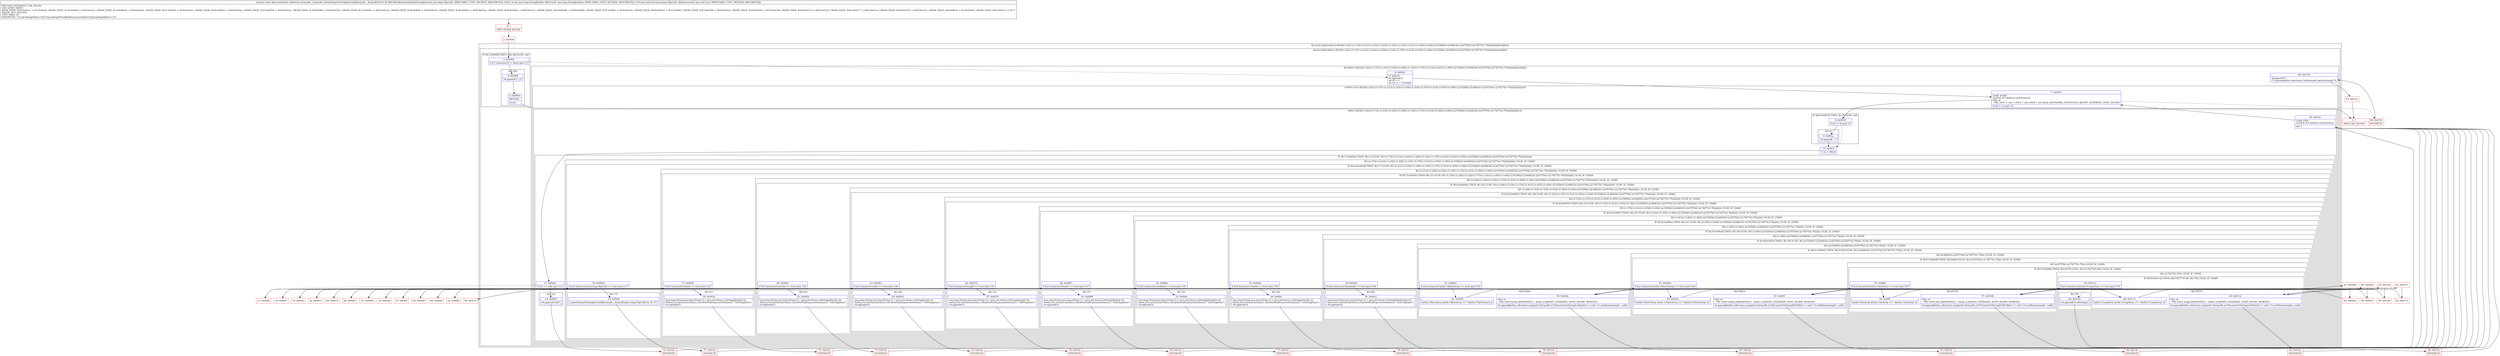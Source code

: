 digraph "CFG forkotlin.collections.ArraysKt__ArraysKt.contentDeepToStringInternal$ArraysKt__ArraysKt([Ljava\/lang\/Object;Ljava\/lang\/StringBuilder;Ljava\/util\/List;)V" {
subgraph cluster_Region_1441639644 {
label = "R(1:(2:(2:3|4)|(3:6|(4:(1:9)|10|(1:12)(1:(1:17)(1:(1:21)(1:(1:25)(1:(1:29)(1:(1:33)(1:(1:37)(1:(1:41)(1:(1:45)(1:(1:49)(1:(2:53|56)(1:(2:60|63)(1:(2:67|70)(1:(2:74|77)(1:79))))))))))))))|14)|82)))";
node [shape=record,color=blue];
subgraph cluster_Region_1029228495 {
label = "R(2:(2:3|4)|(3:6|(4:(1:9)|10|(1:12)(1:(1:17)(1:(1:21)(1:(1:25)(1:(1:29)(1:(1:33)(1:(1:37)(1:(1:41)(1:(1:45)(1:(1:49)(1:(2:53|56)(1:(2:60|63)(1:(2:67|70)(1:(2:74|77)(1:79))))))))))))))|14)|82))";
node [shape=record,color=blue];
subgraph cluster_IfRegion_822106544 {
label = "IF [B:3:0x0004] THEN: R(2:3|4) ELSE: null";
node [shape=record,color=blue];
Node_3 [shape=record,label="{3\:\ 0x0004|if (r7.contains(r5) != false) goto L3\l}"];
subgraph cluster_Region_2034816855 {
label = "R(2:3|4)";
node [shape=record,color=blue];
Node_4 [shape=record,label="{4\:\ 0x0006|r6.append(\"[...]\")\l}"];
Node_5 [shape=record,label="{5\:\ 0x000b|RETURN\l|return\l}"];
}
}
subgraph cluster_Region_2138639188 {
label = "R(3:6|(4:(1:9)|10|(1:12)(1:(1:17)(1:(1:21)(1:(1:25)(1:(1:29)(1:(1:33)(1:(1:37)(1:(1:41)(1:(1:45)(1:(1:49)(1:(2:53|56)(1:(2:60|63)(1:(2:67|70)(1:(2:74|77)(1:79))))))))))))))|14)|82)";
node [shape=record,color=blue];
Node_6 [shape=record,label="{6\:\ 0x000c|r7.add(r5)\lr6.append('[')\lint r0 = 0\lint int r1 = r5.length\l}"];
subgraph cluster_LoopRegion_678891564 {
label = "LOOP:0: (4:(1:9)|10|(1:12)(1:(1:17)(1:(1:21)(1:(1:25)(1:(1:29)(1:(1:33)(1:(1:37)(1:(1:41)(1:(1:45)(1:(1:49)(1:(2:53|56)(1:(2:60|63)(1:(2:67|70)(1:(2:74|77)(1:79))))))))))))))|14)";
node [shape=record,color=blue];
Node_7 [shape=record,label="{7\:\ 0x0016|LOOP_START\lLOOP:0: B:7:0x0016\-\>B:65:0x012c\lPHI: r0 \l  PHI: (r0v3 'i' int) = (r0v2 'i' int), (r0v6 'i' int) binds: [B:6:0x000c, B:65:0x012c] A[DONT_GENERATE, DONT_INLINE]\l|if (r0 \< r1) goto L8\l}"];
subgraph cluster_Region_1183428759 {
label = "R(4:(1:9)|10|(1:12)(1:(1:17)(1:(1:21)(1:(1:25)(1:(1:29)(1:(1:33)(1:(1:37)(1:(1:41)(1:(1:45)(1:(1:49)(1:(2:53|56)(1:(2:60|63)(1:(2:67|70)(1:(2:74|77)(1:79))))))))))))))|14)";
node [shape=record,color=blue];
subgraph cluster_IfRegion_1788632909 {
label = "IF [B:8:0x0018] THEN: R(1:9) ELSE: null";
node [shape=record,color=blue];
Node_8 [shape=record,label="{8\:\ 0x0018|if (r0 != 0) goto L9\l}"];
subgraph cluster_Region_1106972654 {
label = "R(1:9)";
node [shape=record,color=blue];
Node_9 [shape=record,label="{9\:\ 0x001a|r6.append(\", \")\l}"];
}
}
Node_10 [shape=record,label="{10\:\ 0x001f|T r2 = r5[r0]\l}"];
subgraph cluster_IfRegion_1560857313 {
label = "IF [B:11:0x0022] THEN: R(1:12) ELSE: R(1:(1:17)(1:(1:21)(1:(1:25)(1:(1:29)(1:(1:33)(1:(1:37)(1:(1:41)(1:(1:45)(1:(1:49)(1:(2:53|56)(1:(2:60|63)(1:(2:67|70)(1:(2:74|77)(1:79))))))))))))))";
node [shape=record,color=blue];
Node_11 [shape=record,label="{11\:\ 0x0022|if (r2 == null) goto L12\l}"];
subgraph cluster_Region_979816097 {
label = "R(1:12)";
node [shape=record,color=blue];
Node_12 [shape=record,label="{12\:\ 0x0024|r6.append(\"null\")\l}"];
}
subgraph cluster_Region_161013124 {
label = "R(1:(1:17)(1:(1:21)(1:(1:25)(1:(1:29)(1:(1:33)(1:(1:37)(1:(1:41)(1:(1:45)(1:(1:49)(1:(2:53|56)(1:(2:60|63)(1:(2:67|70)(1:(2:74|77)(1:79)))))))))))))) | ELSE_IF_CHAIN\l";
node [shape=record,color=blue];
subgraph cluster_IfRegion_1307461404 {
label = "IF [B:14:0x002d] THEN: R(1:17) ELSE: R(1:(1:21)(1:(1:25)(1:(1:29)(1:(1:33)(1:(1:37)(1:(1:41)(1:(1:45)(1:(1:49)(1:(2:53|56)(1:(2:60|63)(1:(2:67|70)(1:(2:74|77)(1:79))))))))))))) | ELSE_IF_CHAIN\l";
node [shape=record,color=blue];
Node_14 [shape=record,label="{14\:\ 0x002d|if ((r2 instanceof java.lang.Object[]) == true) goto L17\l}"];
subgraph cluster_Region_1189628734 {
label = "R(1:17)";
node [shape=record,color=blue];
Node_15 [shape=record,label="{15\:\ 0x002f|contentDeepToStringInternal$ArraysKt__ArraysKt((java.lang.Object[]) r2, r6, r7)\l}"];
}
subgraph cluster_Region_919945615 {
label = "R(1:(1:21)(1:(1:25)(1:(1:29)(1:(1:33)(1:(1:37)(1:(1:41)(1:(1:45)(1:(1:49)(1:(2:53|56)(1:(2:60|63)(1:(2:67|70)(1:(2:74|77)(1:79))))))))))))) | ELSE_IF_CHAIN\l";
node [shape=record,color=blue];
subgraph cluster_IfRegion_1317409433 {
label = "IF [B:17:0x003b] THEN: R(1:21) ELSE: R(1:(1:25)(1:(1:29)(1:(1:33)(1:(1:37)(1:(1:41)(1:(1:45)(1:(1:49)(1:(2:53|56)(1:(2:60|63)(1:(2:67|70)(1:(2:74|77)(1:79)))))))))))) | ELSE_IF_CHAIN\l";
node [shape=record,color=blue];
Node_17 [shape=record,label="{17\:\ 0x003b|if ((r2 instanceof byte[]) == true) goto L21\l}"];
subgraph cluster_Region_1438811754 {
label = "R(1:21)";
node [shape=record,color=blue];
Node_18 [shape=record,label="{18\:\ 0x003d|java.lang.String java.lang.String r3 = java.util.Arrays.toString((byte[]) r2)\lkotlin.jvm.internal.Intrinsics.checkNotNullExpressionValue(r3, \"toString(this)\")\lr6.append(r3)\l}"];
}
subgraph cluster_Region_793291972 {
label = "R(1:(1:25)(1:(1:29)(1:(1:33)(1:(1:37)(1:(1:41)(1:(1:45)(1:(1:49)(1:(2:53|56)(1:(2:60|63)(1:(2:67|70)(1:(2:74|77)(1:79)))))))))))) | ELSE_IF_CHAIN\l";
node [shape=record,color=blue];
subgraph cluster_IfRegion_1781267817 {
label = "IF [B:20:0x004e] THEN: R(1:25) ELSE: R(1:(1:29)(1:(1:33)(1:(1:37)(1:(1:41)(1:(1:45)(1:(1:49)(1:(2:53|56)(1:(2:60|63)(1:(2:67|70)(1:(2:74|77)(1:79))))))))))) | ELSE_IF_CHAIN\l";
node [shape=record,color=blue];
Node_20 [shape=record,label="{20\:\ 0x004e|if ((r2 instanceof short[]) == true) goto L25\l}"];
subgraph cluster_Region_1855912617 {
label = "R(1:25)";
node [shape=record,color=blue];
Node_21 [shape=record,label="{21\:\ 0x0050|java.lang.String java.lang.String r3 = java.util.Arrays.toString((short[]) r2)\lkotlin.jvm.internal.Intrinsics.checkNotNullExpressionValue(r3, \"toString(this)\")\lr6.append(r3)\l}"];
}
subgraph cluster_Region_592931914 {
label = "R(1:(1:29)(1:(1:33)(1:(1:37)(1:(1:41)(1:(1:45)(1:(1:49)(1:(2:53|56)(1:(2:60|63)(1:(2:67|70)(1:(2:74|77)(1:79))))))))))) | ELSE_IF_CHAIN\l";
node [shape=record,color=blue];
subgraph cluster_IfRegion_284311353 {
label = "IF [B:23:0x0061] THEN: R(1:29) ELSE: R(1:(1:33)(1:(1:37)(1:(1:41)(1:(1:45)(1:(1:49)(1:(2:53|56)(1:(2:60|63)(1:(2:67|70)(1:(2:74|77)(1:79)))))))))) | ELSE_IF_CHAIN\l";
node [shape=record,color=blue];
Node_23 [shape=record,label="{23\:\ 0x0061|if ((r2 instanceof int[]) == true) goto L29\l}"];
subgraph cluster_Region_1363286683 {
label = "R(1:29)";
node [shape=record,color=blue];
Node_24 [shape=record,label="{24\:\ 0x0063|java.lang.String java.lang.String r3 = java.util.Arrays.toString((int[]) r2)\lkotlin.jvm.internal.Intrinsics.checkNotNullExpressionValue(r3, \"toString(this)\")\lr6.append(r3)\l}"];
}
subgraph cluster_Region_1827467609 {
label = "R(1:(1:33)(1:(1:37)(1:(1:41)(1:(1:45)(1:(1:49)(1:(2:53|56)(1:(2:60|63)(1:(2:67|70)(1:(2:74|77)(1:79)))))))))) | ELSE_IF_CHAIN\l";
node [shape=record,color=blue];
subgraph cluster_IfRegion_1689740655 {
label = "IF [B:26:0x0074] THEN: R(1:33) ELSE: R(1:(1:37)(1:(1:41)(1:(1:45)(1:(1:49)(1:(2:53|56)(1:(2:60|63)(1:(2:67|70)(1:(2:74|77)(1:79))))))))) | ELSE_IF_CHAIN\l";
node [shape=record,color=blue];
Node_26 [shape=record,label="{26\:\ 0x0074|if ((r2 instanceof long[]) == true) goto L33\l}"];
subgraph cluster_Region_2103808226 {
label = "R(1:33)";
node [shape=record,color=blue];
Node_27 [shape=record,label="{27\:\ 0x0076|java.lang.String java.lang.String r3 = java.util.Arrays.toString((long[]) r2)\lkotlin.jvm.internal.Intrinsics.checkNotNullExpressionValue(r3, \"toString(this)\")\lr6.append(r3)\l}"];
}
subgraph cluster_Region_1881742450 {
label = "R(1:(1:37)(1:(1:41)(1:(1:45)(1:(1:49)(1:(2:53|56)(1:(2:60|63)(1:(2:67|70)(1:(2:74|77)(1:79))))))))) | ELSE_IF_CHAIN\l";
node [shape=record,color=blue];
subgraph cluster_IfRegion_2096067456 {
label = "IF [B:29:0x0087] THEN: R(1:37) ELSE: R(1:(1:41)(1:(1:45)(1:(1:49)(1:(2:53|56)(1:(2:60|63)(1:(2:67|70)(1:(2:74|77)(1:79)))))))) | ELSE_IF_CHAIN\l";
node [shape=record,color=blue];
Node_29 [shape=record,label="{29\:\ 0x0087|if ((r2 instanceof float[]) == true) goto L37\l}"];
subgraph cluster_Region_1027090500 {
label = "R(1:37)";
node [shape=record,color=blue];
Node_30 [shape=record,label="{30\:\ 0x0089|java.lang.String java.lang.String r3 = java.util.Arrays.toString((float[]) r2)\lkotlin.jvm.internal.Intrinsics.checkNotNullExpressionValue(r3, \"toString(this)\")\lr6.append(r3)\l}"];
}
subgraph cluster_Region_451784767 {
label = "R(1:(1:41)(1:(1:45)(1:(1:49)(1:(2:53|56)(1:(2:60|63)(1:(2:67|70)(1:(2:74|77)(1:79)))))))) | ELSE_IF_CHAIN\l";
node [shape=record,color=blue];
subgraph cluster_IfRegion_1652272785 {
label = "IF [B:32:0x009a] THEN: R(1:41) ELSE: R(1:(1:45)(1:(1:49)(1:(2:53|56)(1:(2:60|63)(1:(2:67|70)(1:(2:74|77)(1:79))))))) | ELSE_IF_CHAIN\l";
node [shape=record,color=blue];
Node_32 [shape=record,label="{32\:\ 0x009a|if ((r2 instanceof double[]) == true) goto L41\l}"];
subgraph cluster_Region_860410044 {
label = "R(1:41)";
node [shape=record,color=blue];
Node_33 [shape=record,label="{33\:\ 0x009c|java.lang.String java.lang.String r3 = java.util.Arrays.toString((double[]) r2)\lkotlin.jvm.internal.Intrinsics.checkNotNullExpressionValue(r3, \"toString(this)\")\lr6.append(r3)\l}"];
}
subgraph cluster_Region_46180884 {
label = "R(1:(1:45)(1:(1:49)(1:(2:53|56)(1:(2:60|63)(1:(2:67|70)(1:(2:74|77)(1:79))))))) | ELSE_IF_CHAIN\l";
node [shape=record,color=blue];
subgraph cluster_IfRegion_876402214 {
label = "IF [B:35:0x00ad] THEN: R(1:45) ELSE: R(1:(1:49)(1:(2:53|56)(1:(2:60|63)(1:(2:67|70)(1:(2:74|77)(1:79)))))) | ELSE_IF_CHAIN\l";
node [shape=record,color=blue];
Node_35 [shape=record,label="{35\:\ 0x00ad|if ((r2 instanceof char[]) == true) goto L45\l}"];
subgraph cluster_Region_1220190957 {
label = "R(1:45)";
node [shape=record,color=blue];
Node_36 [shape=record,label="{36\:\ 0x00af|java.lang.String java.lang.String r3 = java.util.Arrays.toString((char[]) r2)\lkotlin.jvm.internal.Intrinsics.checkNotNullExpressionValue(r3, \"toString(this)\")\lr6.append(r3)\l}"];
}
subgraph cluster_Region_162391340 {
label = "R(1:(1:49)(1:(2:53|56)(1:(2:60|63)(1:(2:67|70)(1:(2:74|77)(1:79)))))) | ELSE_IF_CHAIN\l";
node [shape=record,color=blue];
subgraph cluster_IfRegion_2005570125 {
label = "IF [B:38:0x00c0] THEN: R(1:49) ELSE: R(1:(2:53|56)(1:(2:60|63)(1:(2:67|70)(1:(2:74|77)(1:79))))) | ELSE_IF_CHAIN\l";
node [shape=record,color=blue];
Node_38 [shape=record,label="{38\:\ 0x00c0|if ((r2 instanceof boolean[]) == true) goto L49\l}"];
subgraph cluster_Region_36860208 {
label = "R(1:49)";
node [shape=record,color=blue];
Node_39 [shape=record,label="{39\:\ 0x00c2|java.lang.String java.lang.String r3 = java.util.Arrays.toString((boolean[]) r2)\lkotlin.jvm.internal.Intrinsics.checkNotNullExpressionValue(r3, \"toString(this)\")\lr6.append(r3)\l}"];
}
subgraph cluster_Region_828355303 {
label = "R(1:(2:53|56)(1:(2:60|63)(1:(2:67|70)(1:(2:74|77)(1:79))))) | ELSE_IF_CHAIN\l";
node [shape=record,color=blue];
subgraph cluster_IfRegion_1349323446 {
label = "IF [B:41:0x00d3] THEN: R(2:53|56) ELSE: R(1:(2:60|63)(1:(2:67|70)(1:(2:74|77)(1:79)))) | ELSE_IF_CHAIN\l";
node [shape=record,color=blue];
Node_41 [shape=record,label="{41\:\ 0x00d3|if ((r2 instanceof kotlin.UByteArray) == true) goto L53\l}"];
subgraph cluster_Region_1306355612 {
label = "R(2:53|56)";
node [shape=record,color=blue];
Node_42 [shape=record,label="{42\:\ 0x00d5|kotlin.UByteArray kotlin.UByteArray r3 = (kotlin.UByteArray) r2\l}"];
Node_45 [shape=record,label="{45\:\ 0x00de|PHI: r4 \l  PHI: (r4v8 byte[] A[REMOVE]) =  binds: [] A[DONT_GENERATE, DONT_INLINE, REMOVE]\l|r6.append(kotlin.collections.unsigned.UArraysKt.m724contentToString2csIQuQ(r3 != null ? r3.m228unboximpl() : null))\l}"];
}
subgraph cluster_Region_1187283131 {
label = "R(1:(2:60|63)(1:(2:67|70)(1:(2:74|77)(1:79)))) | ELSE_IF_CHAIN\l";
node [shape=record,color=blue];
subgraph cluster_IfRegion_1852214416 {
label = "IF [B:47:0x00e8] THEN: R(2:60|63) ELSE: R(1:(2:67|70)(1:(2:74|77)(1:79))) | ELSE_IF_CHAIN\l";
node [shape=record,color=blue];
Node_47 [shape=record,label="{47\:\ 0x00e8|if ((r2 instanceof kotlin.UShortArray) == true) goto L60\l}"];
subgraph cluster_Region_2144131997 {
label = "R(2:60|63)";
node [shape=record,color=blue];
Node_48 [shape=record,label="{48\:\ 0x00ea|kotlin.UShortArray kotlin.UShortArray r3 = (kotlin.UShortArray) r2\l}"];
Node_51 [shape=record,label="{51\:\ 0x00f3|PHI: r4 \l  PHI: (r4v6 short[] A[REMOVE]) =  binds: [] A[DONT_GENERATE, DONT_INLINE, REMOVE]\l|r6.append(kotlin.collections.unsigned.UArraysKt.m728contentToStringd6D3K8(r3 != null ? r3.m488unboximpl() : null))\l}"];
}
subgraph cluster_Region_1104351869 {
label = "R(1:(2:67|70)(1:(2:74|77)(1:79))) | ELSE_IF_CHAIN\l";
node [shape=record,color=blue];
subgraph cluster_IfRegion_1204569704 {
label = "IF [B:53:0x00fd] THEN: R(2:67|70) ELSE: R(1:(2:74|77)(1:79)) | ELSE_IF_CHAIN\l";
node [shape=record,color=blue];
Node_53 [shape=record,label="{53\:\ 0x00fd|if ((r2 instanceof kotlin.UIntArray) == true) goto L67\l}"];
subgraph cluster_Region_1636513930 {
label = "R(2:67|70)";
node [shape=record,color=blue];
Node_54 [shape=record,label="{54\:\ 0x00ff|kotlin.UIntArray kotlin.UIntArray r3 = (kotlin.UIntArray) r2\l}"];
Node_57 [shape=record,label="{57\:\ 0x0108|PHI: r4 \l  PHI: (r4v4 int[] A[REMOVE]) =  binds: [] A[DONT_GENERATE, DONT_INLINE, REMOVE]\l|r6.append(kotlin.collections.unsigned.UArraysKt.m727contentToStringXUkPCBk(r3 != null ? r3.m306unboximpl() : null))\l}"];
}
subgraph cluster_Region_665914350 {
label = "R(1:(2:74|77)(1:79)) | ELSE_IF_CHAIN\l";
node [shape=record,color=blue];
subgraph cluster_IfRegion_995310119 {
label = "IF [B:59:0x0112] THEN: R(2:74|77) ELSE: R(1:79) | ELSE_IF_CHAIN\l";
node [shape=record,color=blue];
Node_59 [shape=record,label="{59\:\ 0x0112|if ((r2 instanceof kotlin.ULongArray) == true) goto L74\l}"];
subgraph cluster_Region_584716003 {
label = "R(2:74|77)";
node [shape=record,color=blue];
Node_60 [shape=record,label="{60\:\ 0x0114|kotlin.ULongArray kotlin.ULongArray r3 = (kotlin.ULongArray) r2\l}"];
Node_63 [shape=record,label="{63\:\ 0x011d|PHI: r4 \l  PHI: (r4v2 long[] A[REMOVE]) =  binds: [] A[DONT_GENERATE, DONT_INLINE, REMOVE]\l|r6.append(kotlin.collections.unsigned.UArraysKt.m730contentToStringuLth9ew(r3 != null ? r3.m384unboximpl() : null))\l}"];
}
subgraph cluster_Region_125891542 {
label = "R(1:79)";
node [shape=record,color=blue];
Node_64 [shape=record,label="{64\:\ 0x0125|r6.append(r2.toString())\l}"];
}
}
}
}
}
}
}
}
}
}
}
}
}
}
}
}
}
}
}
}
}
}
}
}
}
}
}
}
Node_65 [shape=record,label="{65\:\ 0x012c|LOOP_END\lLOOP:0: B:7:0x0016\-\>B:65:0x012c\l|r0++\l}"];
}
}
Node_66 [shape=record,label="{66\:\ 0x0130|r6.append(']')\lr7.remove(kotlin.collections.CollectionsKt.getLastIndex(r7))\l}"];
}
}
}
Node_0 [shape=record,color=red,label="{0\:\ ?|MTH_ENTER_BLOCK\l}"];
Node_2 [shape=record,color=red,label="{2\:\ 0x0000}"];
Node_1 [shape=record,color=red,label="{1\:\ ?|MTH_EXIT_BLOCK\l}"];
Node_70 [shape=record,color=red,label="{70\:\ 0x012c|SYNTHETIC\l}"];
Node_13 [shape=record,color=red,label="{13\:\ 0x002b}"];
Node_71 [shape=record,color=red,label="{71\:\ 0x012c|SYNTHETIC\l}"];
Node_16 [shape=record,color=red,label="{16\:\ 0x0037}"];
Node_72 [shape=record,color=red,label="{72\:\ 0x012c|SYNTHETIC\l}"];
Node_19 [shape=record,color=red,label="{19\:\ 0x004c}"];
Node_73 [shape=record,color=red,label="{73\:\ 0x012c|SYNTHETIC\l}"];
Node_22 [shape=record,color=red,label="{22\:\ 0x005f}"];
Node_74 [shape=record,color=red,label="{74\:\ 0x012c|SYNTHETIC\l}"];
Node_25 [shape=record,color=red,label="{25\:\ 0x0072}"];
Node_75 [shape=record,color=red,label="{75\:\ 0x012c|SYNTHETIC\l}"];
Node_28 [shape=record,color=red,label="{28\:\ 0x0085}"];
Node_76 [shape=record,color=red,label="{76\:\ 0x012c|SYNTHETIC\l}"];
Node_31 [shape=record,color=red,label="{31\:\ 0x0098}"];
Node_77 [shape=record,color=red,label="{77\:\ 0x012c|SYNTHETIC\l}"];
Node_34 [shape=record,color=red,label="{34\:\ 0x00ab}"];
Node_78 [shape=record,color=red,label="{78\:\ 0x012c|SYNTHETIC\l}"];
Node_37 [shape=record,color=red,label="{37\:\ 0x00be}"];
Node_79 [shape=record,color=red,label="{79\:\ 0x012c|SYNTHETIC\l}"];
Node_40 [shape=record,color=red,label="{40\:\ 0x00d0}"];
Node_43 [shape=record,color=red,label="{43\:\ 0x00d8}"];
Node_44 [shape=record,color=red,label="{44\:\ 0x00da}"];
Node_80 [shape=record,color=red,label="{80\:\ 0x012c|SYNTHETIC\l}"];
Node_46 [shape=record,color=red,label="{46\:\ 0x00e6}"];
Node_49 [shape=record,color=red,label="{49\:\ 0x00ed}"];
Node_50 [shape=record,color=red,label="{50\:\ 0x00ef}"];
Node_81 [shape=record,color=red,label="{81\:\ 0x012c|SYNTHETIC\l}"];
Node_52 [shape=record,color=red,label="{52\:\ 0x00fb}"];
Node_55 [shape=record,color=red,label="{55\:\ 0x0102}"];
Node_56 [shape=record,color=red,label="{56\:\ 0x0104}"];
Node_82 [shape=record,color=red,label="{82\:\ 0x012c|SYNTHETIC\l}"];
Node_58 [shape=record,color=red,label="{58\:\ 0x0110}"];
Node_61 [shape=record,color=red,label="{61\:\ 0x0117}"];
Node_62 [shape=record,color=red,label="{62\:\ 0x0119}"];
Node_83 [shape=record,color=red,label="{83\:\ 0x012c|SYNTHETIC\l}"];
Node_69 [shape=record,color=red,label="{69\:\ 0x012c|SYNTHETIC\l}"];
Node_68 [shape=record,color=red,label="{68\:\ 0x0130|SYNTHETIC\l}"];
Node_67 [shape=record,color=red,label="{67\:\ 0x013c}"];
MethodNode[shape=record,label="{private static final void kotlin.collections.ArraysKt__ArraysKt.contentDeepToStringInternal$ArraysKt__ArraysKt((r5v0 T[] A[D('$this$contentDeepToStringInternal' java.lang.Object[]), IMMUTABLE_TYPE, METHOD_ARGUMENT]), (r6v0 'result' java.lang.StringBuilder A[D('result' java.lang.StringBuilder), IMMUTABLE_TYPE, METHOD_ARGUMENT]), (r7v0 java.util.List\<java.lang.Object[]\> A[D('processed' java.util.List), IMMUTABLE_TYPE, METHOD_ARGUMENT]))  | METHOD_CANDIDATE_FOR_INLINE\lUSE_LINES_HINTS\lBACK_EDGE: B:65:0x012c \-\> B:7:0x0016, CROSS_EDGE: B:15:0x002f \-\> B:65:0x012c, CROSS_EDGE: B:18:0x003d \-\> B:65:0x012c, CROSS_EDGE: B:21:0x0050 \-\> B:65:0x012c, CROSS_EDGE: B:24:0x0063 \-\> B:65:0x012c, CROSS_EDGE: B:27:0x0076 \-\> B:65:0x012c, CROSS_EDGE: B:30:0x0089 \-\> B:65:0x012c, CROSS_EDGE: B:33:0x009c \-\> B:65:0x012c, CROSS_EDGE: B:36:0x00af \-\> B:65:0x012c, CROSS_EDGE: B:39:0x00c2 \-\> B:65:0x012c, CROSS_EDGE: B:45:0x00de \-\> B:65:0x012c, CROSS_EDGE: B:43:0x00d8 \-\> B:45:0x00de, CROSS_EDGE: B:51:0x00f3 \-\> B:65:0x012c, CROSS_EDGE: B:49:0x00ed \-\> B:51:0x00f3, CROSS_EDGE: B:57:0x0108 \-\> B:65:0x012c, CROSS_EDGE: B:55:0x0102 \-\> B:57:0x0108, CROSS_EDGE: B:63:0x011d \-\> B:65:0x012c, CROSS_EDGE: B:61:0x0117 \-\> B:63:0x011d, CROSS_EDGE: B:64:0x0125 \-\> B:65:0x012c, CROSS_EDGE: B:8:0x0018 \-\> B:10:0x001f, CROSS_EDGE: B:67:0x013c \-\> B:1:?\lINLINE_NOT_NEEDED\lTYPE_VARS: [T]\lSIGNATURE: \<T:Ljava\/lang\/Object;\>([TT;Ljava\/lang\/StringBuilder;Ljava\/util\/List\<[Ljava\/lang\/Object;\>;)V\l}"];
MethodNode -> Node_0;Node_3 -> Node_4;
Node_3 -> Node_6[style=dashed];
Node_4 -> Node_5;
Node_5 -> Node_1;
Node_6 -> Node_7;
Node_7 -> Node_8;
Node_7 -> Node_68[style=dashed];
Node_8 -> Node_9;
Node_8 -> Node_10[style=dashed];
Node_9 -> Node_10;
Node_10 -> Node_11;
Node_11 -> Node_12;
Node_11 -> Node_13[style=dashed];
Node_12 -> Node_70;
Node_14 -> Node_15;
Node_14 -> Node_16[style=dashed];
Node_15 -> Node_71;
Node_17 -> Node_18;
Node_17 -> Node_19[style=dashed];
Node_18 -> Node_72;
Node_20 -> Node_21;
Node_20 -> Node_22[style=dashed];
Node_21 -> Node_73;
Node_23 -> Node_24;
Node_23 -> Node_25[style=dashed];
Node_24 -> Node_74;
Node_26 -> Node_27;
Node_26 -> Node_28[style=dashed];
Node_27 -> Node_75;
Node_29 -> Node_30;
Node_29 -> Node_31[style=dashed];
Node_30 -> Node_76;
Node_32 -> Node_33;
Node_32 -> Node_34[style=dashed];
Node_33 -> Node_77;
Node_35 -> Node_36;
Node_35 -> Node_37[style=dashed];
Node_36 -> Node_78;
Node_38 -> Node_39;
Node_38 -> Node_40[style=dashed];
Node_39 -> Node_79;
Node_41 -> Node_42;
Node_41 -> Node_46[style=dashed];
Node_42 -> Node_43;
Node_45 -> Node_80;
Node_47 -> Node_48;
Node_47 -> Node_52[style=dashed];
Node_48 -> Node_49;
Node_51 -> Node_81;
Node_53 -> Node_54;
Node_53 -> Node_58[style=dashed];
Node_54 -> Node_55;
Node_57 -> Node_82;
Node_59 -> Node_60;
Node_59 -> Node_64[style=dashed];
Node_60 -> Node_61;
Node_63 -> Node_83;
Node_64 -> Node_69;
Node_65 -> Node_7;
Node_66 -> Node_67;
Node_0 -> Node_2;
Node_2 -> Node_3;
Node_70 -> Node_65;
Node_13 -> Node_14;
Node_71 -> Node_65;
Node_16 -> Node_17;
Node_72 -> Node_65;
Node_19 -> Node_20;
Node_73 -> Node_65;
Node_22 -> Node_23;
Node_74 -> Node_65;
Node_25 -> Node_26;
Node_75 -> Node_65;
Node_28 -> Node_29;
Node_76 -> Node_65;
Node_31 -> Node_32;
Node_77 -> Node_65;
Node_34 -> Node_35;
Node_78 -> Node_65;
Node_37 -> Node_38;
Node_79 -> Node_65;
Node_40 -> Node_41;
Node_43 -> Node_44;
Node_43 -> Node_45;
Node_44 -> Node_45;
Node_80 -> Node_65;
Node_46 -> Node_47;
Node_49 -> Node_50;
Node_49 -> Node_51;
Node_50 -> Node_51;
Node_81 -> Node_65;
Node_52 -> Node_53;
Node_55 -> Node_56;
Node_55 -> Node_57;
Node_56 -> Node_57;
Node_82 -> Node_65;
Node_58 -> Node_59;
Node_61 -> Node_62;
Node_61 -> Node_63;
Node_62 -> Node_63;
Node_83 -> Node_65;
Node_69 -> Node_65;
Node_68 -> Node_66;
Node_67 -> Node_1;
}

